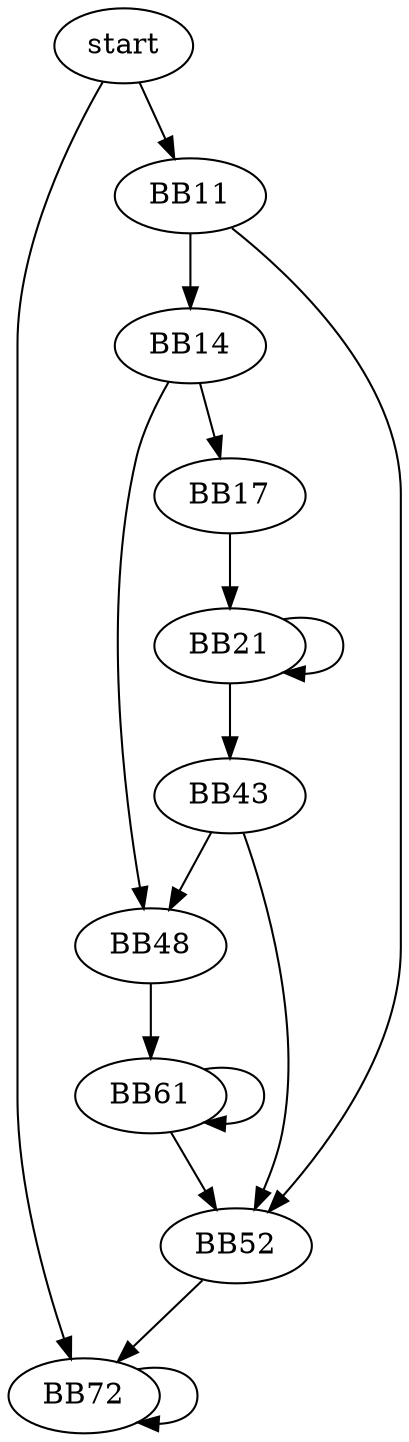 digraph CFG {
    node[shape=ellipse];

    start -> BB72;
    start -> BB11;

    BB72 -> BB72;

    BB11 -> BB14;
    BB11 -> BB52;

    BB14 -> BB48;
    BB14 -> BB17;

    BB17 -> BB21;

    BB21 -> BB21;
    BB21 -> BB43;

    BB43 -> BB48;
    BB43 -> BB52;

    BB48 -> BB61;

    BB61 -> BB61;
    BB61 -> BB52;

    BB52 -> BB72;
}